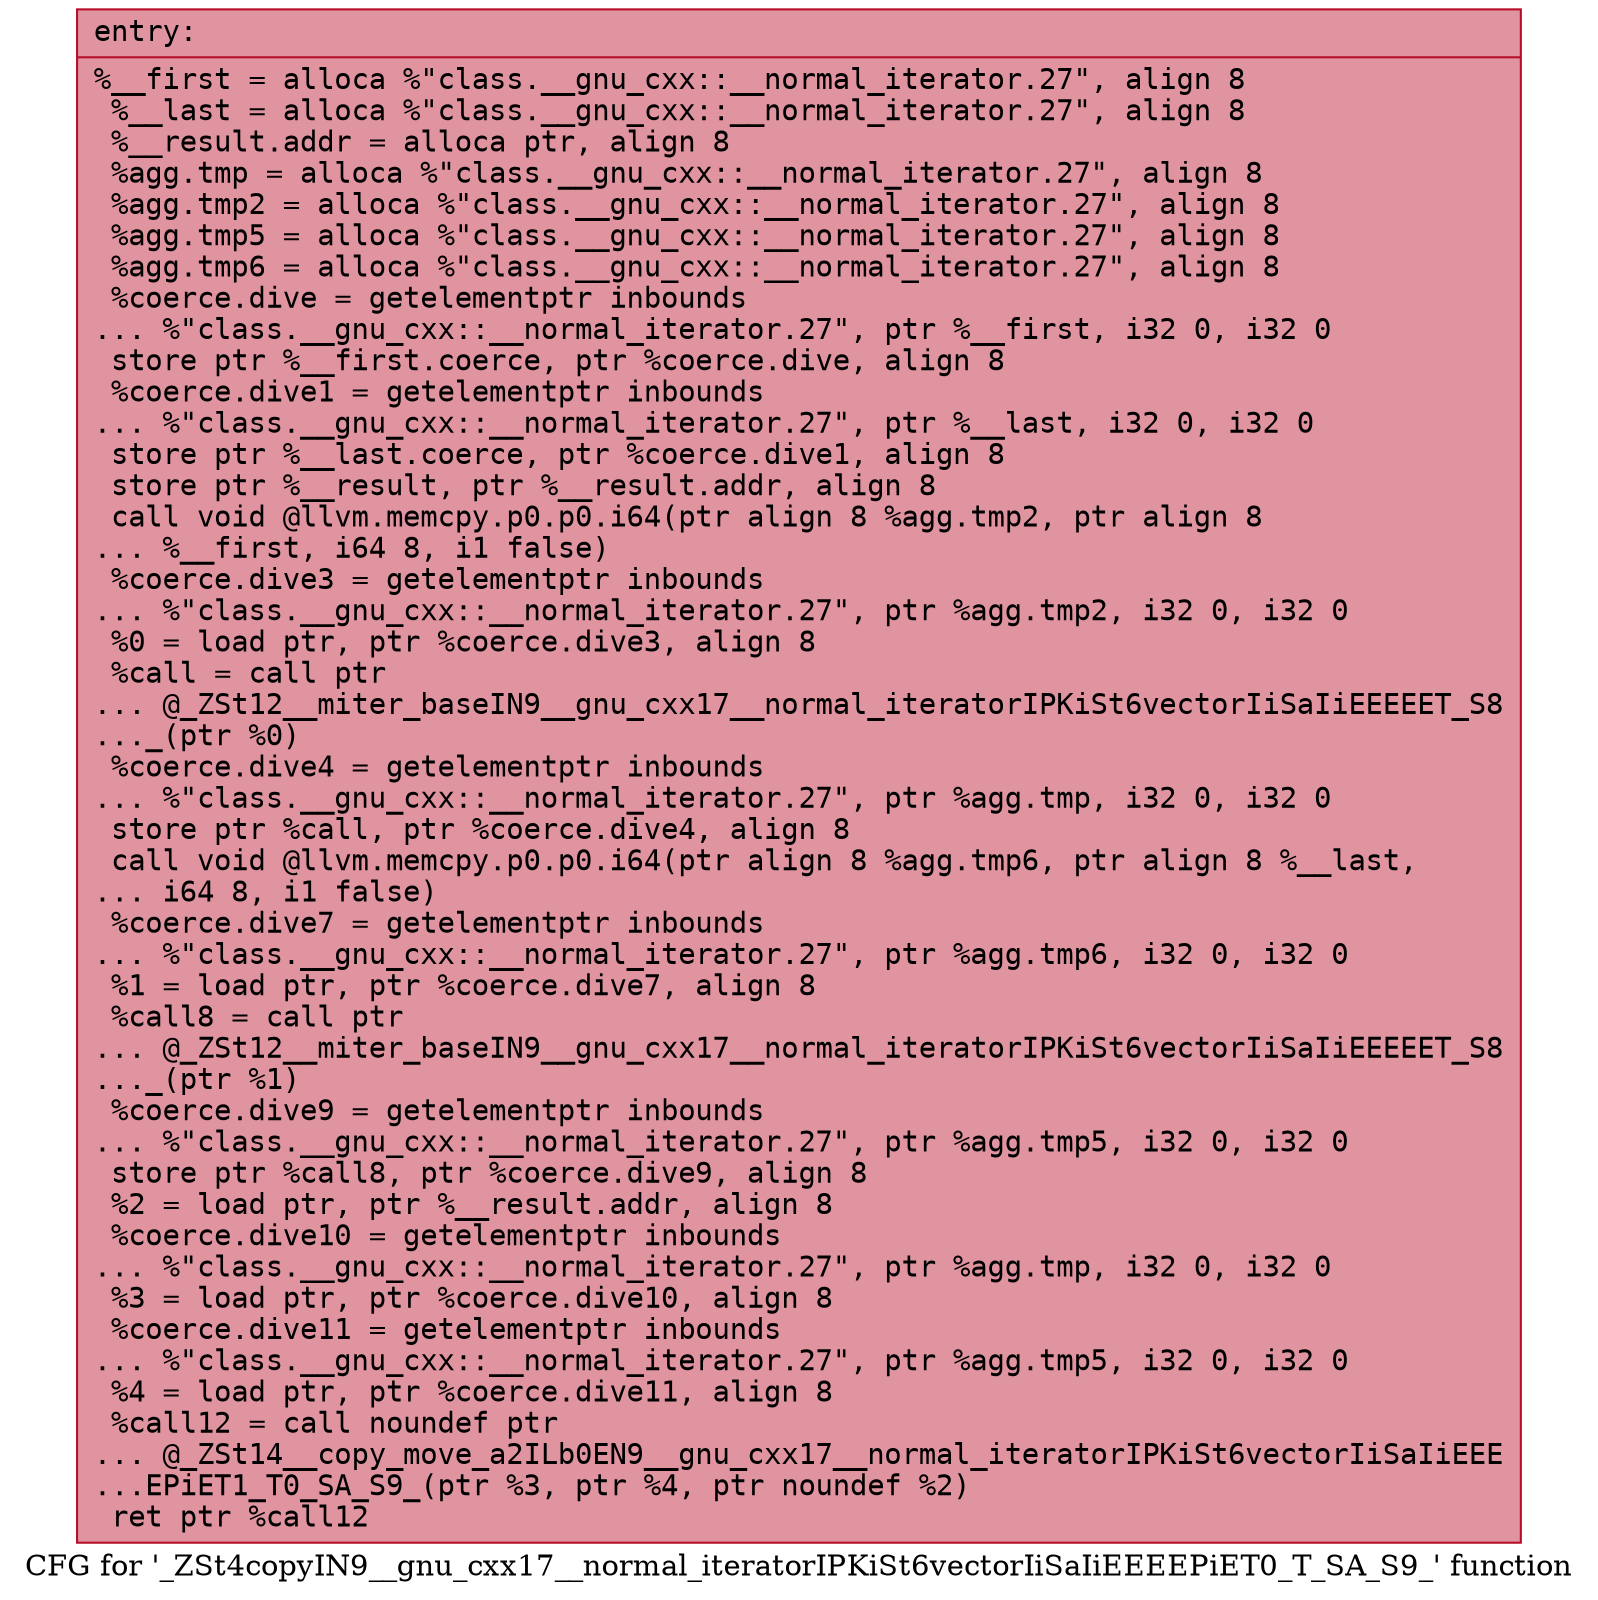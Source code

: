 digraph "CFG for '_ZSt4copyIN9__gnu_cxx17__normal_iteratorIPKiSt6vectorIiSaIiEEEEPiET0_T_SA_S9_' function" {
	label="CFG for '_ZSt4copyIN9__gnu_cxx17__normal_iteratorIPKiSt6vectorIiSaIiEEEEPiET0_T_SA_S9_' function";

	Node0x56307d662290 [shape=record,color="#b70d28ff", style=filled, fillcolor="#b70d2870" fontname="Courier",label="{entry:\l|  %__first = alloca %\"class.__gnu_cxx::__normal_iterator.27\", align 8\l  %__last = alloca %\"class.__gnu_cxx::__normal_iterator.27\", align 8\l  %__result.addr = alloca ptr, align 8\l  %agg.tmp = alloca %\"class.__gnu_cxx::__normal_iterator.27\", align 8\l  %agg.tmp2 = alloca %\"class.__gnu_cxx::__normal_iterator.27\", align 8\l  %agg.tmp5 = alloca %\"class.__gnu_cxx::__normal_iterator.27\", align 8\l  %agg.tmp6 = alloca %\"class.__gnu_cxx::__normal_iterator.27\", align 8\l  %coerce.dive = getelementptr inbounds\l... %\"class.__gnu_cxx::__normal_iterator.27\", ptr %__first, i32 0, i32 0\l  store ptr %__first.coerce, ptr %coerce.dive, align 8\l  %coerce.dive1 = getelementptr inbounds\l... %\"class.__gnu_cxx::__normal_iterator.27\", ptr %__last, i32 0, i32 0\l  store ptr %__last.coerce, ptr %coerce.dive1, align 8\l  store ptr %__result, ptr %__result.addr, align 8\l  call void @llvm.memcpy.p0.p0.i64(ptr align 8 %agg.tmp2, ptr align 8\l... %__first, i64 8, i1 false)\l  %coerce.dive3 = getelementptr inbounds\l... %\"class.__gnu_cxx::__normal_iterator.27\", ptr %agg.tmp2, i32 0, i32 0\l  %0 = load ptr, ptr %coerce.dive3, align 8\l  %call = call ptr\l... @_ZSt12__miter_baseIN9__gnu_cxx17__normal_iteratorIPKiSt6vectorIiSaIiEEEEET_S8\l..._(ptr %0)\l  %coerce.dive4 = getelementptr inbounds\l... %\"class.__gnu_cxx::__normal_iterator.27\", ptr %agg.tmp, i32 0, i32 0\l  store ptr %call, ptr %coerce.dive4, align 8\l  call void @llvm.memcpy.p0.p0.i64(ptr align 8 %agg.tmp6, ptr align 8 %__last,\l... i64 8, i1 false)\l  %coerce.dive7 = getelementptr inbounds\l... %\"class.__gnu_cxx::__normal_iterator.27\", ptr %agg.tmp6, i32 0, i32 0\l  %1 = load ptr, ptr %coerce.dive7, align 8\l  %call8 = call ptr\l... @_ZSt12__miter_baseIN9__gnu_cxx17__normal_iteratorIPKiSt6vectorIiSaIiEEEEET_S8\l..._(ptr %1)\l  %coerce.dive9 = getelementptr inbounds\l... %\"class.__gnu_cxx::__normal_iterator.27\", ptr %agg.tmp5, i32 0, i32 0\l  store ptr %call8, ptr %coerce.dive9, align 8\l  %2 = load ptr, ptr %__result.addr, align 8\l  %coerce.dive10 = getelementptr inbounds\l... %\"class.__gnu_cxx::__normal_iterator.27\", ptr %agg.tmp, i32 0, i32 0\l  %3 = load ptr, ptr %coerce.dive10, align 8\l  %coerce.dive11 = getelementptr inbounds\l... %\"class.__gnu_cxx::__normal_iterator.27\", ptr %agg.tmp5, i32 0, i32 0\l  %4 = load ptr, ptr %coerce.dive11, align 8\l  %call12 = call noundef ptr\l... @_ZSt14__copy_move_a2ILb0EN9__gnu_cxx17__normal_iteratorIPKiSt6vectorIiSaIiEEE\l...EPiET1_T0_SA_S9_(ptr %3, ptr %4, ptr noundef %2)\l  ret ptr %call12\l}"];
}
